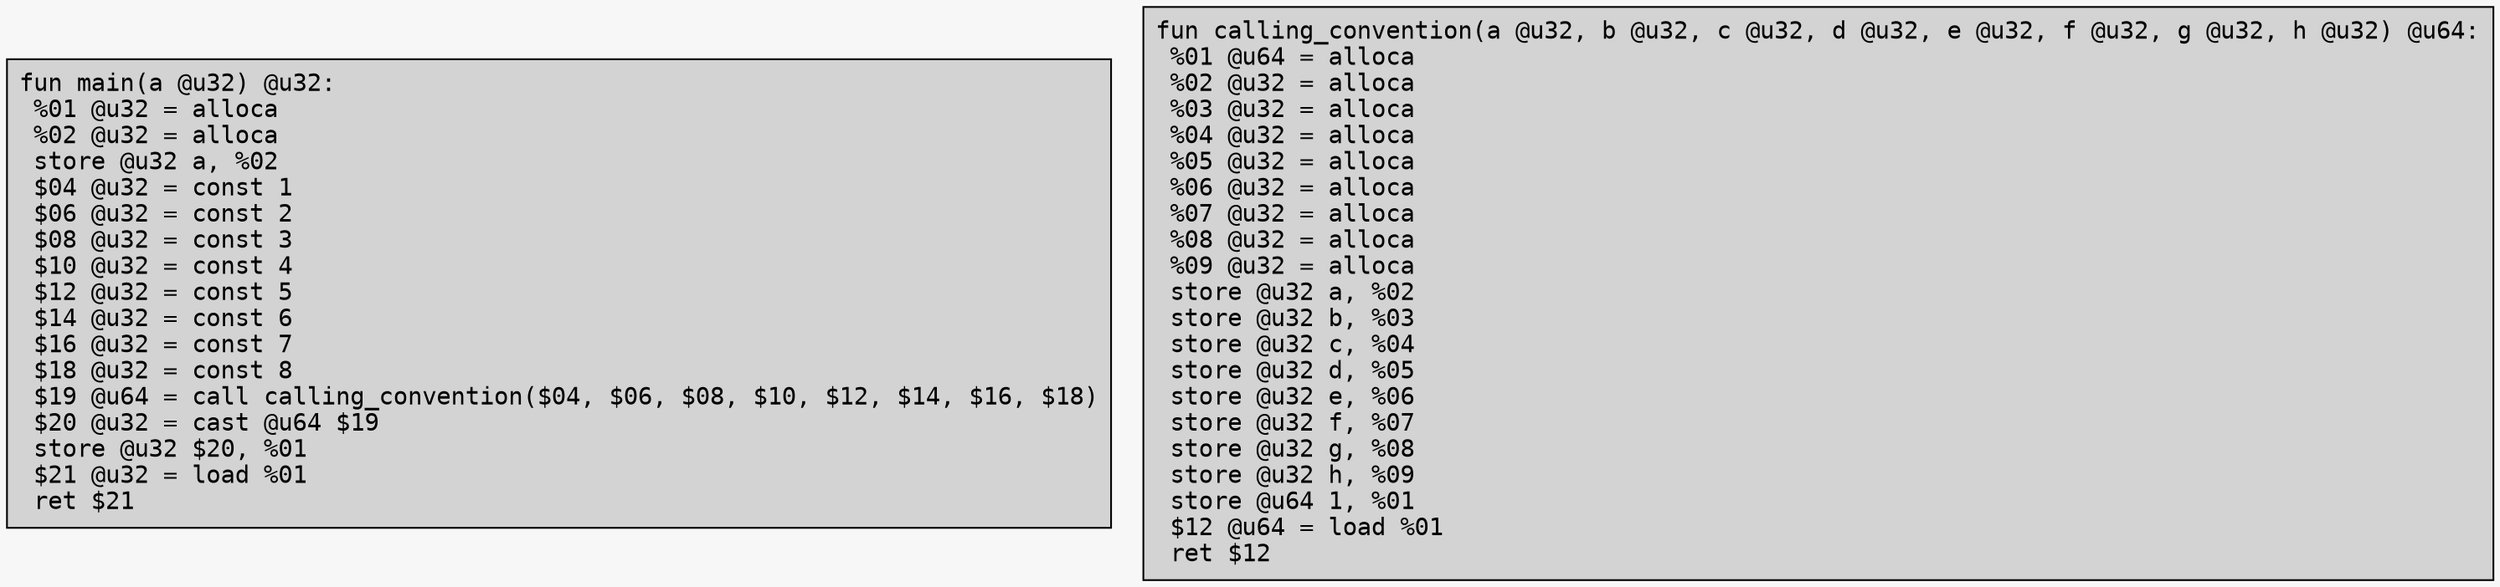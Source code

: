 digraph CFG {
	graph [fontname = "Monospace"];
	node  [fontname = "Monospace", shape=box, style=filled, margin=0.1];
	edge  [fontname = "Monospace"];
	bgcolor = "#f7f7f7";
	splines = false;

	L0 [label="fun main(a @u32) @u32:\l %01 @u32 = alloca\l %02 @u32 = alloca\l store @u32 a, %02\l $04 @u32 = const 1\l $06 @u32 = const 2\l $08 @u32 = const 3\l $10 @u32 = const 4\l $12 @u32 = const 5\l $14 @u32 = const 6\l $16 @u32 = const 7\l $18 @u32 = const 8\l $19 @u64 = call calling_convention($04, $06, $08, $10, $12, $14, $16, $18)\l $20 @u32 = cast @u64 $19\l store @u32 $20, %01\l $21 @u32 = load %01\l ret $21\l"];
	L2 [label="fun calling_convention(a @u32, b @u32, c @u32, d @u32, e @u32, f @u32, g @u32, h @u32) @u64:\l %01 @u64 = alloca\l %02 @u32 = alloca\l %03 @u32 = alloca\l %04 @u32 = alloca\l %05 @u32 = alloca\l %06 @u32 = alloca\l %07 @u32 = alloca\l %08 @u32 = alloca\l %09 @u32 = alloca\l store @u32 a, %02\l store @u32 b, %03\l store @u32 c, %04\l store @u32 d, %05\l store @u32 e, %06\l store @u32 f, %07\l store @u32 g, %08\l store @u32 h, %09\l store @u64 1, %01\l $12 @u64 = load %01\l ret $12\l"];
}
